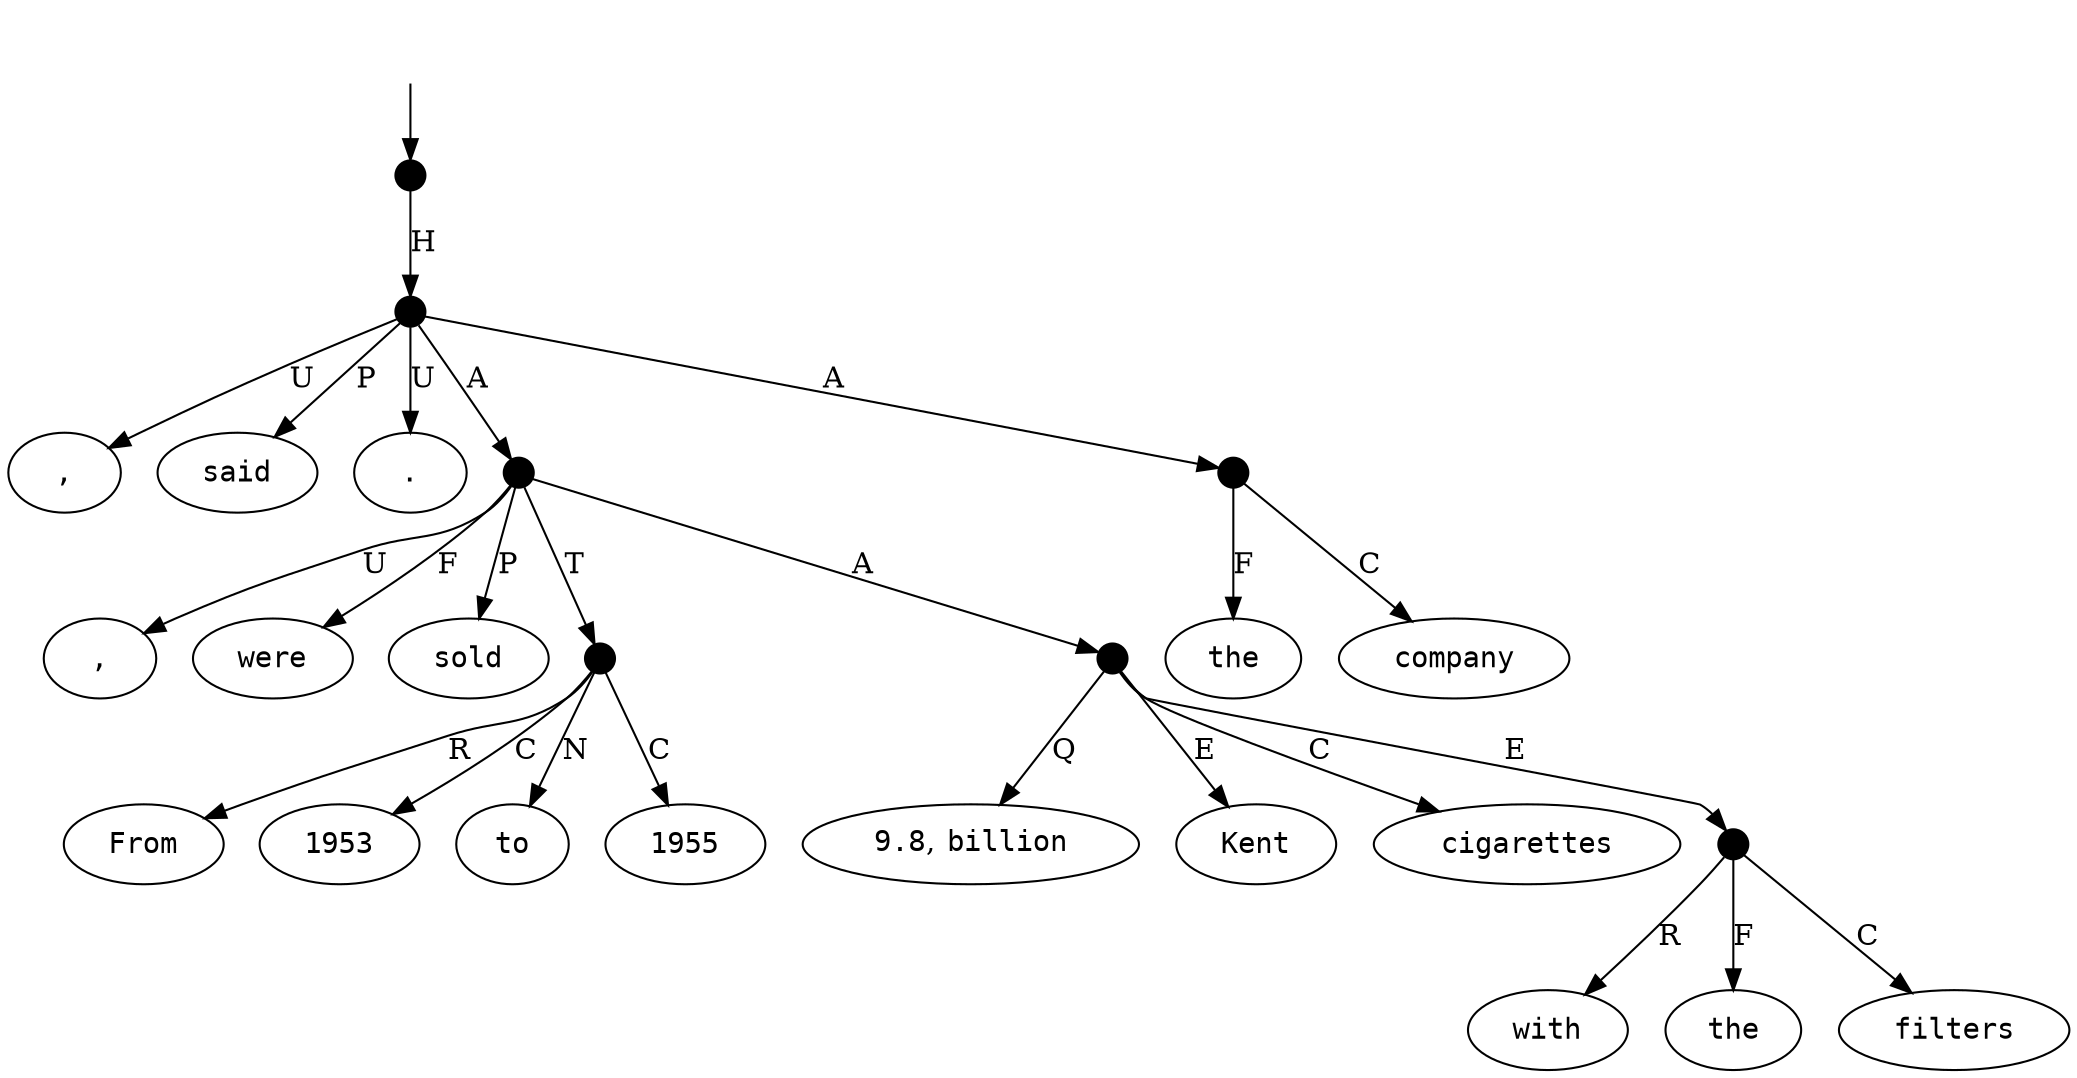 digraph "20003012" {
  top [ style=invis ];
  top -> 20;
  0 [ label=<<table align="center" border="0" cellspacing="0"><tr><td colspan="2"><font face="Courier">From</font></td></tr></table>> ];
  1 [ label=<<table align="center" border="0" cellspacing="0"><tr><td colspan="2"><font face="Courier">1953</font></td></tr></table>> ];
  2 [ label=<<table align="center" border="0" cellspacing="0"><tr><td colspan="2"><font face="Courier">to</font></td></tr></table>> ];
  3 [ label=<<table align="center" border="0" cellspacing="0"><tr><td colspan="2"><font face="Courier">1955</font></td></tr></table>> ];
  4 [ label=<<table align="center" border="0" cellspacing="0"><tr><td colspan="2"><font face="Courier">,</font></td></tr></table>> ];
  5 [ label=<<table align="center" border="0" cellspacing="0"><tr><td colspan="2"><font face="Courier">9.8</font>,&nbsp;<font face="Courier">billion</font></td></tr></table>> ];
  6 [ label=<<table align="center" border="0" cellspacing="0"><tr><td colspan="2"><font face="Courier">Kent</font></td></tr></table>> ];
  7 [ label=<<table align="center" border="0" cellspacing="0"><tr><td colspan="2"><font face="Courier">cigarettes</font></td></tr></table>> ];
  8 [ label=<<table align="center" border="0" cellspacing="0"><tr><td colspan="2"><font face="Courier">with</font></td></tr></table>> ];
  9 [ label=<<table align="center" border="0" cellspacing="0"><tr><td colspan="2"><font face="Courier">the</font></td></tr></table>> ];
  10 [ label=<<table align="center" border="0" cellspacing="0"><tr><td colspan="2"><font face="Courier">filters</font></td></tr></table>> ];
  11 [ label=<<table align="center" border="0" cellspacing="0"><tr><td colspan="2"><font face="Courier">were</font></td></tr></table>> ];
  12 [ label=<<table align="center" border="0" cellspacing="0"><tr><td colspan="2"><font face="Courier">sold</font></td></tr></table>> ];
  13 [ label=<<table align="center" border="0" cellspacing="0"><tr><td colspan="2"><font face="Courier">,</font></td></tr></table>> ];
  14 [ label=<<table align="center" border="0" cellspacing="0"><tr><td colspan="2"><font face="Courier">the</font></td></tr></table>> ];
  15 [ label=<<table align="center" border="0" cellspacing="0"><tr><td colspan="2"><font face="Courier">company</font></td></tr></table>> ];
  16 [ label=<<table align="center" border="0" cellspacing="0"><tr><td colspan="2"><font face="Courier">said</font></td></tr></table>> ];
  17 [ label=<<table align="center" border="0" cellspacing="0"><tr><td colspan="2"><font face="Courier">.</font></td></tr></table>> ];
  18 [ shape=point, width=0.2 ];
  19 [ shape=point, width=0.2 ];
  20 [ shape=point, width=0.2 ];
  21 [ shape=point, width=0.2 ];
  22 [ shape=point, width=0.2 ];
  23 [ shape=point, width=0.2 ];
  24 [ shape=point, width=0.2 ];
  21 -> 17 [ label="U" ];
  22 -> 6 [ label="E" ];
  18 -> 1 [ label="C" ];
  19 -> 22 [ label="A" ];
  18 -> 3 [ label="C" ];
  21 -> 24 [ label="A" ];
  18 -> 2 [ label="N" ];
  21 -> 19 [ label="A" ];
  24 -> 14 [ label="F" ];
  22 -> 5 [ label="Q" ];
  21 -> 13 [ label="U" ];
  20 -> 21 [ label="H" ];
  23 -> 10 [ label="C" ];
  22 -> 7 [ label="C" ];
  22 -> 23 [ label="E" ];
  19 -> 11 [ label="F" ];
  19 -> 4 [ label="U" ];
  18 -> 0 [ label="R" ];
  19 -> 12 [ label="P" ];
  19 -> 18 [ label="T" ];
  23 -> 8 [ label="R" ];
  23 -> 9 [ label="F" ];
  21 -> 16 [ label="P" ];
  24 -> 15 [ label="C" ];
}

